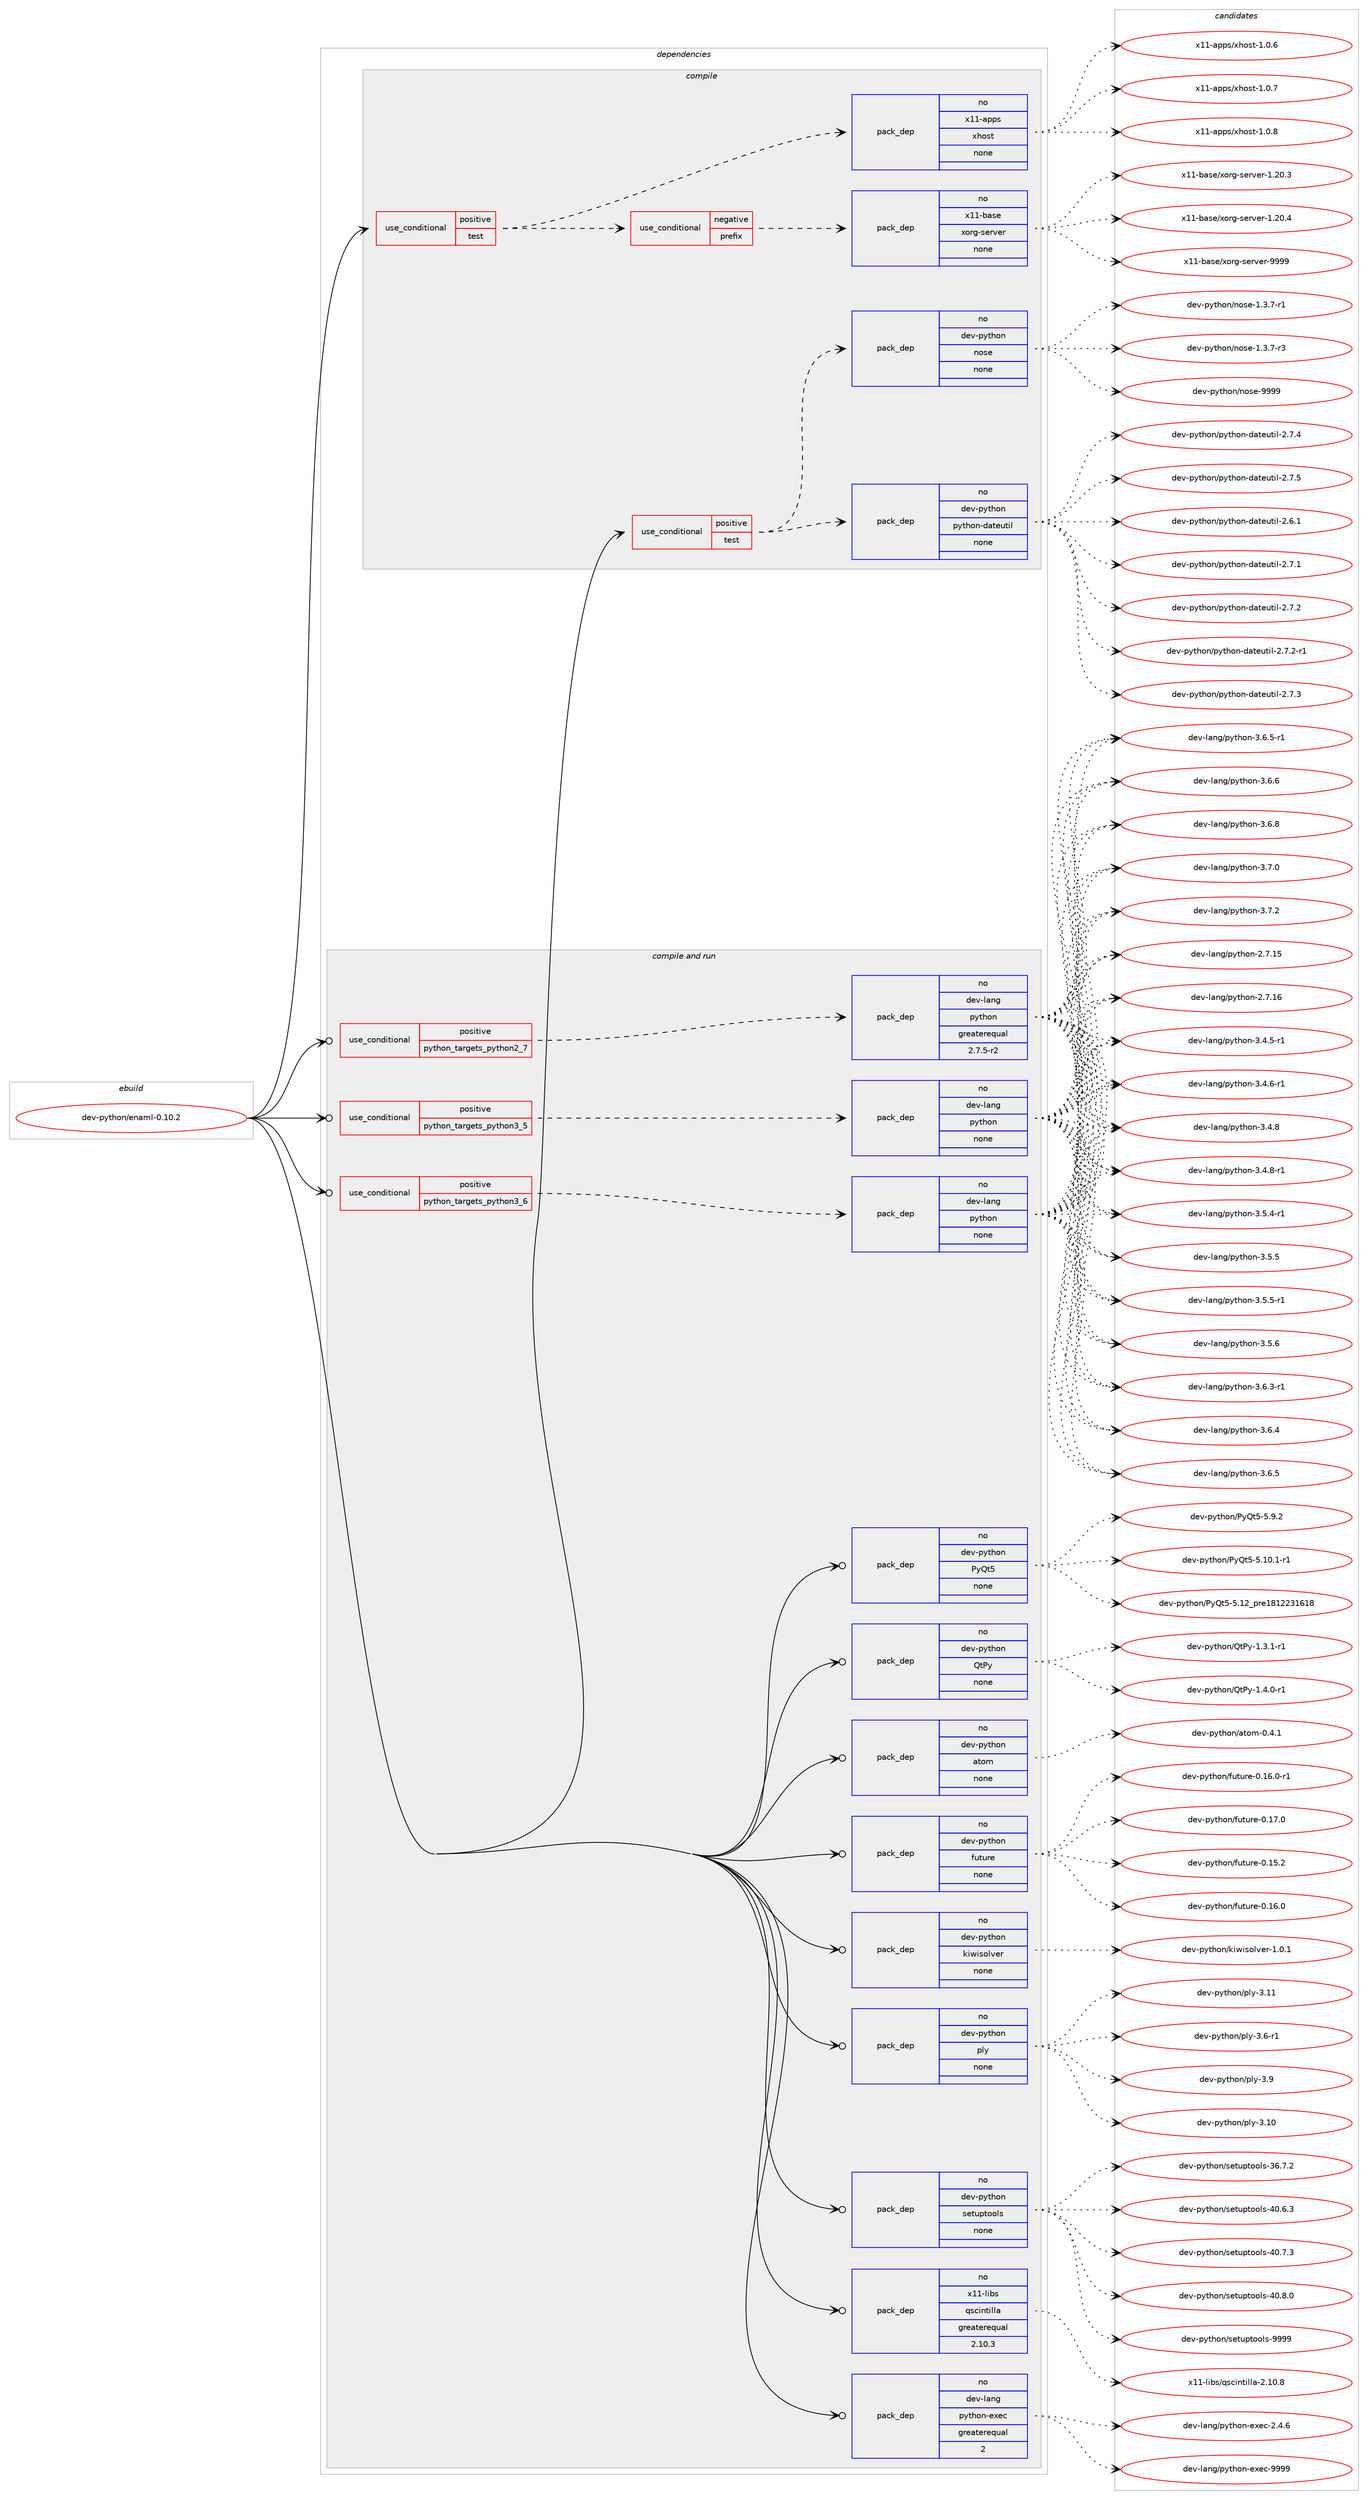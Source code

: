 digraph prolog {

# *************
# Graph options
# *************

newrank=true;
concentrate=true;
compound=true;
graph [rankdir=LR,fontname=Helvetica,fontsize=10,ranksep=1.5];#, ranksep=2.5, nodesep=0.2];
edge  [arrowhead=vee];
node  [fontname=Helvetica,fontsize=10];

# **********
# The ebuild
# **********

subgraph cluster_leftcol {
color=gray;
rank=same;
label=<<i>ebuild</i>>;
id [label="dev-python/enaml-0.10.2", color=red, width=4, href="../dev-python/enaml-0.10.2.svg"];
}

# ****************
# The dependencies
# ****************

subgraph cluster_midcol {
color=gray;
label=<<i>dependencies</i>>;
subgraph cluster_compile {
fillcolor="#eeeeee";
style=filled;
label=<<i>compile</i>>;
subgraph cond373895 {
dependency1407938 [label=<<TABLE BORDER="0" CELLBORDER="1" CELLSPACING="0" CELLPADDING="4"><TR><TD ROWSPAN="3" CELLPADDING="10">use_conditional</TD></TR><TR><TD>positive</TD></TR><TR><TD>test</TD></TR></TABLE>>, shape=none, color=red];
subgraph cond373896 {
dependency1407939 [label=<<TABLE BORDER="0" CELLBORDER="1" CELLSPACING="0" CELLPADDING="4"><TR><TD ROWSPAN="3" CELLPADDING="10">use_conditional</TD></TR><TR><TD>negative</TD></TR><TR><TD>prefix</TD></TR></TABLE>>, shape=none, color=red];
subgraph pack1010785 {
dependency1407940 [label=<<TABLE BORDER="0" CELLBORDER="1" CELLSPACING="0" CELLPADDING="4" WIDTH="220"><TR><TD ROWSPAN="6" CELLPADDING="30">pack_dep</TD></TR><TR><TD WIDTH="110">no</TD></TR><TR><TD>x11-base</TD></TR><TR><TD>xorg-server</TD></TR><TR><TD>none</TD></TR><TR><TD></TD></TR></TABLE>>, shape=none, color=blue];
}
dependency1407939:e -> dependency1407940:w [weight=20,style="dashed",arrowhead="vee"];
}
dependency1407938:e -> dependency1407939:w [weight=20,style="dashed",arrowhead="vee"];
subgraph pack1010786 {
dependency1407941 [label=<<TABLE BORDER="0" CELLBORDER="1" CELLSPACING="0" CELLPADDING="4" WIDTH="220"><TR><TD ROWSPAN="6" CELLPADDING="30">pack_dep</TD></TR><TR><TD WIDTH="110">no</TD></TR><TR><TD>x11-apps</TD></TR><TR><TD>xhost</TD></TR><TR><TD>none</TD></TR><TR><TD></TD></TR></TABLE>>, shape=none, color=blue];
}
dependency1407938:e -> dependency1407941:w [weight=20,style="dashed",arrowhead="vee"];
}
id:e -> dependency1407938:w [weight=20,style="solid",arrowhead="vee"];
subgraph cond373897 {
dependency1407942 [label=<<TABLE BORDER="0" CELLBORDER="1" CELLSPACING="0" CELLPADDING="4"><TR><TD ROWSPAN="3" CELLPADDING="10">use_conditional</TD></TR><TR><TD>positive</TD></TR><TR><TD>test</TD></TR></TABLE>>, shape=none, color=red];
subgraph pack1010787 {
dependency1407943 [label=<<TABLE BORDER="0" CELLBORDER="1" CELLSPACING="0" CELLPADDING="4" WIDTH="220"><TR><TD ROWSPAN="6" CELLPADDING="30">pack_dep</TD></TR><TR><TD WIDTH="110">no</TD></TR><TR><TD>dev-python</TD></TR><TR><TD>python-dateutil</TD></TR><TR><TD>none</TD></TR><TR><TD></TD></TR></TABLE>>, shape=none, color=blue];
}
dependency1407942:e -> dependency1407943:w [weight=20,style="dashed",arrowhead="vee"];
subgraph pack1010788 {
dependency1407944 [label=<<TABLE BORDER="0" CELLBORDER="1" CELLSPACING="0" CELLPADDING="4" WIDTH="220"><TR><TD ROWSPAN="6" CELLPADDING="30">pack_dep</TD></TR><TR><TD WIDTH="110">no</TD></TR><TR><TD>dev-python</TD></TR><TR><TD>nose</TD></TR><TR><TD>none</TD></TR><TR><TD></TD></TR></TABLE>>, shape=none, color=blue];
}
dependency1407942:e -> dependency1407944:w [weight=20,style="dashed",arrowhead="vee"];
}
id:e -> dependency1407942:w [weight=20,style="solid",arrowhead="vee"];
}
subgraph cluster_compileandrun {
fillcolor="#eeeeee";
style=filled;
label=<<i>compile and run</i>>;
subgraph cond373898 {
dependency1407945 [label=<<TABLE BORDER="0" CELLBORDER="1" CELLSPACING="0" CELLPADDING="4"><TR><TD ROWSPAN="3" CELLPADDING="10">use_conditional</TD></TR><TR><TD>positive</TD></TR><TR><TD>python_targets_python2_7</TD></TR></TABLE>>, shape=none, color=red];
subgraph pack1010789 {
dependency1407946 [label=<<TABLE BORDER="0" CELLBORDER="1" CELLSPACING="0" CELLPADDING="4" WIDTH="220"><TR><TD ROWSPAN="6" CELLPADDING="30">pack_dep</TD></TR><TR><TD WIDTH="110">no</TD></TR><TR><TD>dev-lang</TD></TR><TR><TD>python</TD></TR><TR><TD>greaterequal</TD></TR><TR><TD>2.7.5-r2</TD></TR></TABLE>>, shape=none, color=blue];
}
dependency1407945:e -> dependency1407946:w [weight=20,style="dashed",arrowhead="vee"];
}
id:e -> dependency1407945:w [weight=20,style="solid",arrowhead="odotvee"];
subgraph cond373899 {
dependency1407947 [label=<<TABLE BORDER="0" CELLBORDER="1" CELLSPACING="0" CELLPADDING="4"><TR><TD ROWSPAN="3" CELLPADDING="10">use_conditional</TD></TR><TR><TD>positive</TD></TR><TR><TD>python_targets_python3_5</TD></TR></TABLE>>, shape=none, color=red];
subgraph pack1010790 {
dependency1407948 [label=<<TABLE BORDER="0" CELLBORDER="1" CELLSPACING="0" CELLPADDING="4" WIDTH="220"><TR><TD ROWSPAN="6" CELLPADDING="30">pack_dep</TD></TR><TR><TD WIDTH="110">no</TD></TR><TR><TD>dev-lang</TD></TR><TR><TD>python</TD></TR><TR><TD>none</TD></TR><TR><TD></TD></TR></TABLE>>, shape=none, color=blue];
}
dependency1407947:e -> dependency1407948:w [weight=20,style="dashed",arrowhead="vee"];
}
id:e -> dependency1407947:w [weight=20,style="solid",arrowhead="odotvee"];
subgraph cond373900 {
dependency1407949 [label=<<TABLE BORDER="0" CELLBORDER="1" CELLSPACING="0" CELLPADDING="4"><TR><TD ROWSPAN="3" CELLPADDING="10">use_conditional</TD></TR><TR><TD>positive</TD></TR><TR><TD>python_targets_python3_6</TD></TR></TABLE>>, shape=none, color=red];
subgraph pack1010791 {
dependency1407950 [label=<<TABLE BORDER="0" CELLBORDER="1" CELLSPACING="0" CELLPADDING="4" WIDTH="220"><TR><TD ROWSPAN="6" CELLPADDING="30">pack_dep</TD></TR><TR><TD WIDTH="110">no</TD></TR><TR><TD>dev-lang</TD></TR><TR><TD>python</TD></TR><TR><TD>none</TD></TR><TR><TD></TD></TR></TABLE>>, shape=none, color=blue];
}
dependency1407949:e -> dependency1407950:w [weight=20,style="dashed",arrowhead="vee"];
}
id:e -> dependency1407949:w [weight=20,style="solid",arrowhead="odotvee"];
subgraph pack1010792 {
dependency1407951 [label=<<TABLE BORDER="0" CELLBORDER="1" CELLSPACING="0" CELLPADDING="4" WIDTH="220"><TR><TD ROWSPAN="6" CELLPADDING="30">pack_dep</TD></TR><TR><TD WIDTH="110">no</TD></TR><TR><TD>dev-lang</TD></TR><TR><TD>python-exec</TD></TR><TR><TD>greaterequal</TD></TR><TR><TD>2</TD></TR></TABLE>>, shape=none, color=blue];
}
id:e -> dependency1407951:w [weight=20,style="solid",arrowhead="odotvee"];
subgraph pack1010793 {
dependency1407952 [label=<<TABLE BORDER="0" CELLBORDER="1" CELLSPACING="0" CELLPADDING="4" WIDTH="220"><TR><TD ROWSPAN="6" CELLPADDING="30">pack_dep</TD></TR><TR><TD WIDTH="110">no</TD></TR><TR><TD>dev-python</TD></TR><TR><TD>PyQt5</TD></TR><TR><TD>none</TD></TR><TR><TD></TD></TR></TABLE>>, shape=none, color=blue];
}
id:e -> dependency1407952:w [weight=20,style="solid",arrowhead="odotvee"];
subgraph pack1010794 {
dependency1407953 [label=<<TABLE BORDER="0" CELLBORDER="1" CELLSPACING="0" CELLPADDING="4" WIDTH="220"><TR><TD ROWSPAN="6" CELLPADDING="30">pack_dep</TD></TR><TR><TD WIDTH="110">no</TD></TR><TR><TD>dev-python</TD></TR><TR><TD>QtPy</TD></TR><TR><TD>none</TD></TR><TR><TD></TD></TR></TABLE>>, shape=none, color=blue];
}
id:e -> dependency1407953:w [weight=20,style="solid",arrowhead="odotvee"];
subgraph pack1010795 {
dependency1407954 [label=<<TABLE BORDER="0" CELLBORDER="1" CELLSPACING="0" CELLPADDING="4" WIDTH="220"><TR><TD ROWSPAN="6" CELLPADDING="30">pack_dep</TD></TR><TR><TD WIDTH="110">no</TD></TR><TR><TD>dev-python</TD></TR><TR><TD>atom</TD></TR><TR><TD>none</TD></TR><TR><TD></TD></TR></TABLE>>, shape=none, color=blue];
}
id:e -> dependency1407954:w [weight=20,style="solid",arrowhead="odotvee"];
subgraph pack1010796 {
dependency1407955 [label=<<TABLE BORDER="0" CELLBORDER="1" CELLSPACING="0" CELLPADDING="4" WIDTH="220"><TR><TD ROWSPAN="6" CELLPADDING="30">pack_dep</TD></TR><TR><TD WIDTH="110">no</TD></TR><TR><TD>dev-python</TD></TR><TR><TD>future</TD></TR><TR><TD>none</TD></TR><TR><TD></TD></TR></TABLE>>, shape=none, color=blue];
}
id:e -> dependency1407955:w [weight=20,style="solid",arrowhead="odotvee"];
subgraph pack1010797 {
dependency1407956 [label=<<TABLE BORDER="0" CELLBORDER="1" CELLSPACING="0" CELLPADDING="4" WIDTH="220"><TR><TD ROWSPAN="6" CELLPADDING="30">pack_dep</TD></TR><TR><TD WIDTH="110">no</TD></TR><TR><TD>dev-python</TD></TR><TR><TD>kiwisolver</TD></TR><TR><TD>none</TD></TR><TR><TD></TD></TR></TABLE>>, shape=none, color=blue];
}
id:e -> dependency1407956:w [weight=20,style="solid",arrowhead="odotvee"];
subgraph pack1010798 {
dependency1407957 [label=<<TABLE BORDER="0" CELLBORDER="1" CELLSPACING="0" CELLPADDING="4" WIDTH="220"><TR><TD ROWSPAN="6" CELLPADDING="30">pack_dep</TD></TR><TR><TD WIDTH="110">no</TD></TR><TR><TD>dev-python</TD></TR><TR><TD>ply</TD></TR><TR><TD>none</TD></TR><TR><TD></TD></TR></TABLE>>, shape=none, color=blue];
}
id:e -> dependency1407957:w [weight=20,style="solid",arrowhead="odotvee"];
subgraph pack1010799 {
dependency1407958 [label=<<TABLE BORDER="0" CELLBORDER="1" CELLSPACING="0" CELLPADDING="4" WIDTH="220"><TR><TD ROWSPAN="6" CELLPADDING="30">pack_dep</TD></TR><TR><TD WIDTH="110">no</TD></TR><TR><TD>dev-python</TD></TR><TR><TD>setuptools</TD></TR><TR><TD>none</TD></TR><TR><TD></TD></TR></TABLE>>, shape=none, color=blue];
}
id:e -> dependency1407958:w [weight=20,style="solid",arrowhead="odotvee"];
subgraph pack1010800 {
dependency1407959 [label=<<TABLE BORDER="0" CELLBORDER="1" CELLSPACING="0" CELLPADDING="4" WIDTH="220"><TR><TD ROWSPAN="6" CELLPADDING="30">pack_dep</TD></TR><TR><TD WIDTH="110">no</TD></TR><TR><TD>x11-libs</TD></TR><TR><TD>qscintilla</TD></TR><TR><TD>greaterequal</TD></TR><TR><TD>2.10.3</TD></TR></TABLE>>, shape=none, color=blue];
}
id:e -> dependency1407959:w [weight=20,style="solid",arrowhead="odotvee"];
}
subgraph cluster_run {
fillcolor="#eeeeee";
style=filled;
label=<<i>run</i>>;
}
}

# **************
# The candidates
# **************

subgraph cluster_choices {
rank=same;
color=gray;
label=<<i>candidates</i>>;

subgraph choice1010785 {
color=black;
nodesep=1;
choice1204949459897115101471201111141034511510111411810111445494650484651 [label="x11-base/xorg-server-1.20.3", color=red, width=4,href="../x11-base/xorg-server-1.20.3.svg"];
choice1204949459897115101471201111141034511510111411810111445494650484652 [label="x11-base/xorg-server-1.20.4", color=red, width=4,href="../x11-base/xorg-server-1.20.4.svg"];
choice120494945989711510147120111114103451151011141181011144557575757 [label="x11-base/xorg-server-9999", color=red, width=4,href="../x11-base/xorg-server-9999.svg"];
dependency1407940:e -> choice1204949459897115101471201111141034511510111411810111445494650484651:w [style=dotted,weight="100"];
dependency1407940:e -> choice1204949459897115101471201111141034511510111411810111445494650484652:w [style=dotted,weight="100"];
dependency1407940:e -> choice120494945989711510147120111114103451151011141181011144557575757:w [style=dotted,weight="100"];
}
subgraph choice1010786 {
color=black;
nodesep=1;
choice1204949459711211211547120104111115116454946484654 [label="x11-apps/xhost-1.0.6", color=red, width=4,href="../x11-apps/xhost-1.0.6.svg"];
choice1204949459711211211547120104111115116454946484655 [label="x11-apps/xhost-1.0.7", color=red, width=4,href="../x11-apps/xhost-1.0.7.svg"];
choice1204949459711211211547120104111115116454946484656 [label="x11-apps/xhost-1.0.8", color=red, width=4,href="../x11-apps/xhost-1.0.8.svg"];
dependency1407941:e -> choice1204949459711211211547120104111115116454946484654:w [style=dotted,weight="100"];
dependency1407941:e -> choice1204949459711211211547120104111115116454946484655:w [style=dotted,weight="100"];
dependency1407941:e -> choice1204949459711211211547120104111115116454946484656:w [style=dotted,weight="100"];
}
subgraph choice1010787 {
color=black;
nodesep=1;
choice10010111845112121116104111110471121211161041111104510097116101117116105108455046544649 [label="dev-python/python-dateutil-2.6.1", color=red, width=4,href="../dev-python/python-dateutil-2.6.1.svg"];
choice10010111845112121116104111110471121211161041111104510097116101117116105108455046554649 [label="dev-python/python-dateutil-2.7.1", color=red, width=4,href="../dev-python/python-dateutil-2.7.1.svg"];
choice10010111845112121116104111110471121211161041111104510097116101117116105108455046554650 [label="dev-python/python-dateutil-2.7.2", color=red, width=4,href="../dev-python/python-dateutil-2.7.2.svg"];
choice100101118451121211161041111104711212111610411111045100971161011171161051084550465546504511449 [label="dev-python/python-dateutil-2.7.2-r1", color=red, width=4,href="../dev-python/python-dateutil-2.7.2-r1.svg"];
choice10010111845112121116104111110471121211161041111104510097116101117116105108455046554651 [label="dev-python/python-dateutil-2.7.3", color=red, width=4,href="../dev-python/python-dateutil-2.7.3.svg"];
choice10010111845112121116104111110471121211161041111104510097116101117116105108455046554652 [label="dev-python/python-dateutil-2.7.4", color=red, width=4,href="../dev-python/python-dateutil-2.7.4.svg"];
choice10010111845112121116104111110471121211161041111104510097116101117116105108455046554653 [label="dev-python/python-dateutil-2.7.5", color=red, width=4,href="../dev-python/python-dateutil-2.7.5.svg"];
dependency1407943:e -> choice10010111845112121116104111110471121211161041111104510097116101117116105108455046544649:w [style=dotted,weight="100"];
dependency1407943:e -> choice10010111845112121116104111110471121211161041111104510097116101117116105108455046554649:w [style=dotted,weight="100"];
dependency1407943:e -> choice10010111845112121116104111110471121211161041111104510097116101117116105108455046554650:w [style=dotted,weight="100"];
dependency1407943:e -> choice100101118451121211161041111104711212111610411111045100971161011171161051084550465546504511449:w [style=dotted,weight="100"];
dependency1407943:e -> choice10010111845112121116104111110471121211161041111104510097116101117116105108455046554651:w [style=dotted,weight="100"];
dependency1407943:e -> choice10010111845112121116104111110471121211161041111104510097116101117116105108455046554652:w [style=dotted,weight="100"];
dependency1407943:e -> choice10010111845112121116104111110471121211161041111104510097116101117116105108455046554653:w [style=dotted,weight="100"];
}
subgraph choice1010788 {
color=black;
nodesep=1;
choice10010111845112121116104111110471101111151014549465146554511449 [label="dev-python/nose-1.3.7-r1", color=red, width=4,href="../dev-python/nose-1.3.7-r1.svg"];
choice10010111845112121116104111110471101111151014549465146554511451 [label="dev-python/nose-1.3.7-r3", color=red, width=4,href="../dev-python/nose-1.3.7-r3.svg"];
choice10010111845112121116104111110471101111151014557575757 [label="dev-python/nose-9999", color=red, width=4,href="../dev-python/nose-9999.svg"];
dependency1407944:e -> choice10010111845112121116104111110471101111151014549465146554511449:w [style=dotted,weight="100"];
dependency1407944:e -> choice10010111845112121116104111110471101111151014549465146554511451:w [style=dotted,weight="100"];
dependency1407944:e -> choice10010111845112121116104111110471101111151014557575757:w [style=dotted,weight="100"];
}
subgraph choice1010789 {
color=black;
nodesep=1;
choice10010111845108971101034711212111610411111045504655464953 [label="dev-lang/python-2.7.15", color=red, width=4,href="../dev-lang/python-2.7.15.svg"];
choice10010111845108971101034711212111610411111045504655464954 [label="dev-lang/python-2.7.16", color=red, width=4,href="../dev-lang/python-2.7.16.svg"];
choice1001011184510897110103471121211161041111104551465246534511449 [label="dev-lang/python-3.4.5-r1", color=red, width=4,href="../dev-lang/python-3.4.5-r1.svg"];
choice1001011184510897110103471121211161041111104551465246544511449 [label="dev-lang/python-3.4.6-r1", color=red, width=4,href="../dev-lang/python-3.4.6-r1.svg"];
choice100101118451089711010347112121116104111110455146524656 [label="dev-lang/python-3.4.8", color=red, width=4,href="../dev-lang/python-3.4.8.svg"];
choice1001011184510897110103471121211161041111104551465246564511449 [label="dev-lang/python-3.4.8-r1", color=red, width=4,href="../dev-lang/python-3.4.8-r1.svg"];
choice1001011184510897110103471121211161041111104551465346524511449 [label="dev-lang/python-3.5.4-r1", color=red, width=4,href="../dev-lang/python-3.5.4-r1.svg"];
choice100101118451089711010347112121116104111110455146534653 [label="dev-lang/python-3.5.5", color=red, width=4,href="../dev-lang/python-3.5.5.svg"];
choice1001011184510897110103471121211161041111104551465346534511449 [label="dev-lang/python-3.5.5-r1", color=red, width=4,href="../dev-lang/python-3.5.5-r1.svg"];
choice100101118451089711010347112121116104111110455146534654 [label="dev-lang/python-3.5.6", color=red, width=4,href="../dev-lang/python-3.5.6.svg"];
choice1001011184510897110103471121211161041111104551465446514511449 [label="dev-lang/python-3.6.3-r1", color=red, width=4,href="../dev-lang/python-3.6.3-r1.svg"];
choice100101118451089711010347112121116104111110455146544652 [label="dev-lang/python-3.6.4", color=red, width=4,href="../dev-lang/python-3.6.4.svg"];
choice100101118451089711010347112121116104111110455146544653 [label="dev-lang/python-3.6.5", color=red, width=4,href="../dev-lang/python-3.6.5.svg"];
choice1001011184510897110103471121211161041111104551465446534511449 [label="dev-lang/python-3.6.5-r1", color=red, width=4,href="../dev-lang/python-3.6.5-r1.svg"];
choice100101118451089711010347112121116104111110455146544654 [label="dev-lang/python-3.6.6", color=red, width=4,href="../dev-lang/python-3.6.6.svg"];
choice100101118451089711010347112121116104111110455146544656 [label="dev-lang/python-3.6.8", color=red, width=4,href="../dev-lang/python-3.6.8.svg"];
choice100101118451089711010347112121116104111110455146554648 [label="dev-lang/python-3.7.0", color=red, width=4,href="../dev-lang/python-3.7.0.svg"];
choice100101118451089711010347112121116104111110455146554650 [label="dev-lang/python-3.7.2", color=red, width=4,href="../dev-lang/python-3.7.2.svg"];
dependency1407946:e -> choice10010111845108971101034711212111610411111045504655464953:w [style=dotted,weight="100"];
dependency1407946:e -> choice10010111845108971101034711212111610411111045504655464954:w [style=dotted,weight="100"];
dependency1407946:e -> choice1001011184510897110103471121211161041111104551465246534511449:w [style=dotted,weight="100"];
dependency1407946:e -> choice1001011184510897110103471121211161041111104551465246544511449:w [style=dotted,weight="100"];
dependency1407946:e -> choice100101118451089711010347112121116104111110455146524656:w [style=dotted,weight="100"];
dependency1407946:e -> choice1001011184510897110103471121211161041111104551465246564511449:w [style=dotted,weight="100"];
dependency1407946:e -> choice1001011184510897110103471121211161041111104551465346524511449:w [style=dotted,weight="100"];
dependency1407946:e -> choice100101118451089711010347112121116104111110455146534653:w [style=dotted,weight="100"];
dependency1407946:e -> choice1001011184510897110103471121211161041111104551465346534511449:w [style=dotted,weight="100"];
dependency1407946:e -> choice100101118451089711010347112121116104111110455146534654:w [style=dotted,weight="100"];
dependency1407946:e -> choice1001011184510897110103471121211161041111104551465446514511449:w [style=dotted,weight="100"];
dependency1407946:e -> choice100101118451089711010347112121116104111110455146544652:w [style=dotted,weight="100"];
dependency1407946:e -> choice100101118451089711010347112121116104111110455146544653:w [style=dotted,weight="100"];
dependency1407946:e -> choice1001011184510897110103471121211161041111104551465446534511449:w [style=dotted,weight="100"];
dependency1407946:e -> choice100101118451089711010347112121116104111110455146544654:w [style=dotted,weight="100"];
dependency1407946:e -> choice100101118451089711010347112121116104111110455146544656:w [style=dotted,weight="100"];
dependency1407946:e -> choice100101118451089711010347112121116104111110455146554648:w [style=dotted,weight="100"];
dependency1407946:e -> choice100101118451089711010347112121116104111110455146554650:w [style=dotted,weight="100"];
}
subgraph choice1010790 {
color=black;
nodesep=1;
choice10010111845108971101034711212111610411111045504655464953 [label="dev-lang/python-2.7.15", color=red, width=4,href="../dev-lang/python-2.7.15.svg"];
choice10010111845108971101034711212111610411111045504655464954 [label="dev-lang/python-2.7.16", color=red, width=4,href="../dev-lang/python-2.7.16.svg"];
choice1001011184510897110103471121211161041111104551465246534511449 [label="dev-lang/python-3.4.5-r1", color=red, width=4,href="../dev-lang/python-3.4.5-r1.svg"];
choice1001011184510897110103471121211161041111104551465246544511449 [label="dev-lang/python-3.4.6-r1", color=red, width=4,href="../dev-lang/python-3.4.6-r1.svg"];
choice100101118451089711010347112121116104111110455146524656 [label="dev-lang/python-3.4.8", color=red, width=4,href="../dev-lang/python-3.4.8.svg"];
choice1001011184510897110103471121211161041111104551465246564511449 [label="dev-lang/python-3.4.8-r1", color=red, width=4,href="../dev-lang/python-3.4.8-r1.svg"];
choice1001011184510897110103471121211161041111104551465346524511449 [label="dev-lang/python-3.5.4-r1", color=red, width=4,href="../dev-lang/python-3.5.4-r1.svg"];
choice100101118451089711010347112121116104111110455146534653 [label="dev-lang/python-3.5.5", color=red, width=4,href="../dev-lang/python-3.5.5.svg"];
choice1001011184510897110103471121211161041111104551465346534511449 [label="dev-lang/python-3.5.5-r1", color=red, width=4,href="../dev-lang/python-3.5.5-r1.svg"];
choice100101118451089711010347112121116104111110455146534654 [label="dev-lang/python-3.5.6", color=red, width=4,href="../dev-lang/python-3.5.6.svg"];
choice1001011184510897110103471121211161041111104551465446514511449 [label="dev-lang/python-3.6.3-r1", color=red, width=4,href="../dev-lang/python-3.6.3-r1.svg"];
choice100101118451089711010347112121116104111110455146544652 [label="dev-lang/python-3.6.4", color=red, width=4,href="../dev-lang/python-3.6.4.svg"];
choice100101118451089711010347112121116104111110455146544653 [label="dev-lang/python-3.6.5", color=red, width=4,href="../dev-lang/python-3.6.5.svg"];
choice1001011184510897110103471121211161041111104551465446534511449 [label="dev-lang/python-3.6.5-r1", color=red, width=4,href="../dev-lang/python-3.6.5-r1.svg"];
choice100101118451089711010347112121116104111110455146544654 [label="dev-lang/python-3.6.6", color=red, width=4,href="../dev-lang/python-3.6.6.svg"];
choice100101118451089711010347112121116104111110455146544656 [label="dev-lang/python-3.6.8", color=red, width=4,href="../dev-lang/python-3.6.8.svg"];
choice100101118451089711010347112121116104111110455146554648 [label="dev-lang/python-3.7.0", color=red, width=4,href="../dev-lang/python-3.7.0.svg"];
choice100101118451089711010347112121116104111110455146554650 [label="dev-lang/python-3.7.2", color=red, width=4,href="../dev-lang/python-3.7.2.svg"];
dependency1407948:e -> choice10010111845108971101034711212111610411111045504655464953:w [style=dotted,weight="100"];
dependency1407948:e -> choice10010111845108971101034711212111610411111045504655464954:w [style=dotted,weight="100"];
dependency1407948:e -> choice1001011184510897110103471121211161041111104551465246534511449:w [style=dotted,weight="100"];
dependency1407948:e -> choice1001011184510897110103471121211161041111104551465246544511449:w [style=dotted,weight="100"];
dependency1407948:e -> choice100101118451089711010347112121116104111110455146524656:w [style=dotted,weight="100"];
dependency1407948:e -> choice1001011184510897110103471121211161041111104551465246564511449:w [style=dotted,weight="100"];
dependency1407948:e -> choice1001011184510897110103471121211161041111104551465346524511449:w [style=dotted,weight="100"];
dependency1407948:e -> choice100101118451089711010347112121116104111110455146534653:w [style=dotted,weight="100"];
dependency1407948:e -> choice1001011184510897110103471121211161041111104551465346534511449:w [style=dotted,weight="100"];
dependency1407948:e -> choice100101118451089711010347112121116104111110455146534654:w [style=dotted,weight="100"];
dependency1407948:e -> choice1001011184510897110103471121211161041111104551465446514511449:w [style=dotted,weight="100"];
dependency1407948:e -> choice100101118451089711010347112121116104111110455146544652:w [style=dotted,weight="100"];
dependency1407948:e -> choice100101118451089711010347112121116104111110455146544653:w [style=dotted,weight="100"];
dependency1407948:e -> choice1001011184510897110103471121211161041111104551465446534511449:w [style=dotted,weight="100"];
dependency1407948:e -> choice100101118451089711010347112121116104111110455146544654:w [style=dotted,weight="100"];
dependency1407948:e -> choice100101118451089711010347112121116104111110455146544656:w [style=dotted,weight="100"];
dependency1407948:e -> choice100101118451089711010347112121116104111110455146554648:w [style=dotted,weight="100"];
dependency1407948:e -> choice100101118451089711010347112121116104111110455146554650:w [style=dotted,weight="100"];
}
subgraph choice1010791 {
color=black;
nodesep=1;
choice10010111845108971101034711212111610411111045504655464953 [label="dev-lang/python-2.7.15", color=red, width=4,href="../dev-lang/python-2.7.15.svg"];
choice10010111845108971101034711212111610411111045504655464954 [label="dev-lang/python-2.7.16", color=red, width=4,href="../dev-lang/python-2.7.16.svg"];
choice1001011184510897110103471121211161041111104551465246534511449 [label="dev-lang/python-3.4.5-r1", color=red, width=4,href="../dev-lang/python-3.4.5-r1.svg"];
choice1001011184510897110103471121211161041111104551465246544511449 [label="dev-lang/python-3.4.6-r1", color=red, width=4,href="../dev-lang/python-3.4.6-r1.svg"];
choice100101118451089711010347112121116104111110455146524656 [label="dev-lang/python-3.4.8", color=red, width=4,href="../dev-lang/python-3.4.8.svg"];
choice1001011184510897110103471121211161041111104551465246564511449 [label="dev-lang/python-3.4.8-r1", color=red, width=4,href="../dev-lang/python-3.4.8-r1.svg"];
choice1001011184510897110103471121211161041111104551465346524511449 [label="dev-lang/python-3.5.4-r1", color=red, width=4,href="../dev-lang/python-3.5.4-r1.svg"];
choice100101118451089711010347112121116104111110455146534653 [label="dev-lang/python-3.5.5", color=red, width=4,href="../dev-lang/python-3.5.5.svg"];
choice1001011184510897110103471121211161041111104551465346534511449 [label="dev-lang/python-3.5.5-r1", color=red, width=4,href="../dev-lang/python-3.5.5-r1.svg"];
choice100101118451089711010347112121116104111110455146534654 [label="dev-lang/python-3.5.6", color=red, width=4,href="../dev-lang/python-3.5.6.svg"];
choice1001011184510897110103471121211161041111104551465446514511449 [label="dev-lang/python-3.6.3-r1", color=red, width=4,href="../dev-lang/python-3.6.3-r1.svg"];
choice100101118451089711010347112121116104111110455146544652 [label="dev-lang/python-3.6.4", color=red, width=4,href="../dev-lang/python-3.6.4.svg"];
choice100101118451089711010347112121116104111110455146544653 [label="dev-lang/python-3.6.5", color=red, width=4,href="../dev-lang/python-3.6.5.svg"];
choice1001011184510897110103471121211161041111104551465446534511449 [label="dev-lang/python-3.6.5-r1", color=red, width=4,href="../dev-lang/python-3.6.5-r1.svg"];
choice100101118451089711010347112121116104111110455146544654 [label="dev-lang/python-3.6.6", color=red, width=4,href="../dev-lang/python-3.6.6.svg"];
choice100101118451089711010347112121116104111110455146544656 [label="dev-lang/python-3.6.8", color=red, width=4,href="../dev-lang/python-3.6.8.svg"];
choice100101118451089711010347112121116104111110455146554648 [label="dev-lang/python-3.7.0", color=red, width=4,href="../dev-lang/python-3.7.0.svg"];
choice100101118451089711010347112121116104111110455146554650 [label="dev-lang/python-3.7.2", color=red, width=4,href="../dev-lang/python-3.7.2.svg"];
dependency1407950:e -> choice10010111845108971101034711212111610411111045504655464953:w [style=dotted,weight="100"];
dependency1407950:e -> choice10010111845108971101034711212111610411111045504655464954:w [style=dotted,weight="100"];
dependency1407950:e -> choice1001011184510897110103471121211161041111104551465246534511449:w [style=dotted,weight="100"];
dependency1407950:e -> choice1001011184510897110103471121211161041111104551465246544511449:w [style=dotted,weight="100"];
dependency1407950:e -> choice100101118451089711010347112121116104111110455146524656:w [style=dotted,weight="100"];
dependency1407950:e -> choice1001011184510897110103471121211161041111104551465246564511449:w [style=dotted,weight="100"];
dependency1407950:e -> choice1001011184510897110103471121211161041111104551465346524511449:w [style=dotted,weight="100"];
dependency1407950:e -> choice100101118451089711010347112121116104111110455146534653:w [style=dotted,weight="100"];
dependency1407950:e -> choice1001011184510897110103471121211161041111104551465346534511449:w [style=dotted,weight="100"];
dependency1407950:e -> choice100101118451089711010347112121116104111110455146534654:w [style=dotted,weight="100"];
dependency1407950:e -> choice1001011184510897110103471121211161041111104551465446514511449:w [style=dotted,weight="100"];
dependency1407950:e -> choice100101118451089711010347112121116104111110455146544652:w [style=dotted,weight="100"];
dependency1407950:e -> choice100101118451089711010347112121116104111110455146544653:w [style=dotted,weight="100"];
dependency1407950:e -> choice1001011184510897110103471121211161041111104551465446534511449:w [style=dotted,weight="100"];
dependency1407950:e -> choice100101118451089711010347112121116104111110455146544654:w [style=dotted,weight="100"];
dependency1407950:e -> choice100101118451089711010347112121116104111110455146544656:w [style=dotted,weight="100"];
dependency1407950:e -> choice100101118451089711010347112121116104111110455146554648:w [style=dotted,weight="100"];
dependency1407950:e -> choice100101118451089711010347112121116104111110455146554650:w [style=dotted,weight="100"];
}
subgraph choice1010792 {
color=black;
nodesep=1;
choice1001011184510897110103471121211161041111104510112010199455046524654 [label="dev-lang/python-exec-2.4.6", color=red, width=4,href="../dev-lang/python-exec-2.4.6.svg"];
choice10010111845108971101034711212111610411111045101120101994557575757 [label="dev-lang/python-exec-9999", color=red, width=4,href="../dev-lang/python-exec-9999.svg"];
dependency1407951:e -> choice1001011184510897110103471121211161041111104510112010199455046524654:w [style=dotted,weight="100"];
dependency1407951:e -> choice10010111845108971101034711212111610411111045101120101994557575757:w [style=dotted,weight="100"];
}
subgraph choice1010793 {
color=black;
nodesep=1;
choice1001011184511212111610411111047801218111653455346494846494511449 [label="dev-python/PyQt5-5.10.1-r1", color=red, width=4,href="../dev-python/PyQt5-5.10.1-r1.svg"];
choice100101118451121211161041111104780121811165345534649509511211410149564950505149544956 [label="dev-python/PyQt5-5.12_pre1812231618", color=red, width=4,href="../dev-python/PyQt5-5.12_pre1812231618.svg"];
choice1001011184511212111610411111047801218111653455346574650 [label="dev-python/PyQt5-5.9.2", color=red, width=4,href="../dev-python/PyQt5-5.9.2.svg"];
dependency1407952:e -> choice1001011184511212111610411111047801218111653455346494846494511449:w [style=dotted,weight="100"];
dependency1407952:e -> choice100101118451121211161041111104780121811165345534649509511211410149564950505149544956:w [style=dotted,weight="100"];
dependency1407952:e -> choice1001011184511212111610411111047801218111653455346574650:w [style=dotted,weight="100"];
}
subgraph choice1010794 {
color=black;
nodesep=1;
choice100101118451121211161041111104781116801214549465146494511449 [label="dev-python/QtPy-1.3.1-r1", color=red, width=4,href="../dev-python/QtPy-1.3.1-r1.svg"];
choice100101118451121211161041111104781116801214549465246484511449 [label="dev-python/QtPy-1.4.0-r1", color=red, width=4,href="../dev-python/QtPy-1.4.0-r1.svg"];
dependency1407953:e -> choice100101118451121211161041111104781116801214549465146494511449:w [style=dotted,weight="100"];
dependency1407953:e -> choice100101118451121211161041111104781116801214549465246484511449:w [style=dotted,weight="100"];
}
subgraph choice1010795 {
color=black;
nodesep=1;
choice100101118451121211161041111104797116111109454846524649 [label="dev-python/atom-0.4.1", color=red, width=4,href="../dev-python/atom-0.4.1.svg"];
dependency1407954:e -> choice100101118451121211161041111104797116111109454846524649:w [style=dotted,weight="100"];
}
subgraph choice1010796 {
color=black;
nodesep=1;
choice100101118451121211161041111104710211711611711410145484649534650 [label="dev-python/future-0.15.2", color=red, width=4,href="../dev-python/future-0.15.2.svg"];
choice100101118451121211161041111104710211711611711410145484649544648 [label="dev-python/future-0.16.0", color=red, width=4,href="../dev-python/future-0.16.0.svg"];
choice1001011184511212111610411111047102117116117114101454846495446484511449 [label="dev-python/future-0.16.0-r1", color=red, width=4,href="../dev-python/future-0.16.0-r1.svg"];
choice100101118451121211161041111104710211711611711410145484649554648 [label="dev-python/future-0.17.0", color=red, width=4,href="../dev-python/future-0.17.0.svg"];
dependency1407955:e -> choice100101118451121211161041111104710211711611711410145484649534650:w [style=dotted,weight="100"];
dependency1407955:e -> choice100101118451121211161041111104710211711611711410145484649544648:w [style=dotted,weight="100"];
dependency1407955:e -> choice1001011184511212111610411111047102117116117114101454846495446484511449:w [style=dotted,weight="100"];
dependency1407955:e -> choice100101118451121211161041111104710211711611711410145484649554648:w [style=dotted,weight="100"];
}
subgraph choice1010797 {
color=black;
nodesep=1;
choice1001011184511212111610411111047107105119105115111108118101114454946484649 [label="dev-python/kiwisolver-1.0.1", color=red, width=4,href="../dev-python/kiwisolver-1.0.1.svg"];
dependency1407956:e -> choice1001011184511212111610411111047107105119105115111108118101114454946484649:w [style=dotted,weight="100"];
}
subgraph choice1010798 {
color=black;
nodesep=1;
choice10010111845112121116104111110471121081214551464948 [label="dev-python/ply-3.10", color=red, width=4,href="../dev-python/ply-3.10.svg"];
choice10010111845112121116104111110471121081214551464949 [label="dev-python/ply-3.11", color=red, width=4,href="../dev-python/ply-3.11.svg"];
choice1001011184511212111610411111047112108121455146544511449 [label="dev-python/ply-3.6-r1", color=red, width=4,href="../dev-python/ply-3.6-r1.svg"];
choice100101118451121211161041111104711210812145514657 [label="dev-python/ply-3.9", color=red, width=4,href="../dev-python/ply-3.9.svg"];
dependency1407957:e -> choice10010111845112121116104111110471121081214551464948:w [style=dotted,weight="100"];
dependency1407957:e -> choice10010111845112121116104111110471121081214551464949:w [style=dotted,weight="100"];
dependency1407957:e -> choice1001011184511212111610411111047112108121455146544511449:w [style=dotted,weight="100"];
dependency1407957:e -> choice100101118451121211161041111104711210812145514657:w [style=dotted,weight="100"];
}
subgraph choice1010799 {
color=black;
nodesep=1;
choice100101118451121211161041111104711510111611711211611111110811545515446554650 [label="dev-python/setuptools-36.7.2", color=red, width=4,href="../dev-python/setuptools-36.7.2.svg"];
choice100101118451121211161041111104711510111611711211611111110811545524846544651 [label="dev-python/setuptools-40.6.3", color=red, width=4,href="../dev-python/setuptools-40.6.3.svg"];
choice100101118451121211161041111104711510111611711211611111110811545524846554651 [label="dev-python/setuptools-40.7.3", color=red, width=4,href="../dev-python/setuptools-40.7.3.svg"];
choice100101118451121211161041111104711510111611711211611111110811545524846564648 [label="dev-python/setuptools-40.8.0", color=red, width=4,href="../dev-python/setuptools-40.8.0.svg"];
choice10010111845112121116104111110471151011161171121161111111081154557575757 [label="dev-python/setuptools-9999", color=red, width=4,href="../dev-python/setuptools-9999.svg"];
dependency1407958:e -> choice100101118451121211161041111104711510111611711211611111110811545515446554650:w [style=dotted,weight="100"];
dependency1407958:e -> choice100101118451121211161041111104711510111611711211611111110811545524846544651:w [style=dotted,weight="100"];
dependency1407958:e -> choice100101118451121211161041111104711510111611711211611111110811545524846554651:w [style=dotted,weight="100"];
dependency1407958:e -> choice100101118451121211161041111104711510111611711211611111110811545524846564648:w [style=dotted,weight="100"];
dependency1407958:e -> choice10010111845112121116104111110471151011161171121161111111081154557575757:w [style=dotted,weight="100"];
}
subgraph choice1010800 {
color=black;
nodesep=1;
choice1204949451081059811547113115991051101161051081089745504649484656 [label="x11-libs/qscintilla-2.10.8", color=red, width=4,href="../x11-libs/qscintilla-2.10.8.svg"];
dependency1407959:e -> choice1204949451081059811547113115991051101161051081089745504649484656:w [style=dotted,weight="100"];
}
}

}
